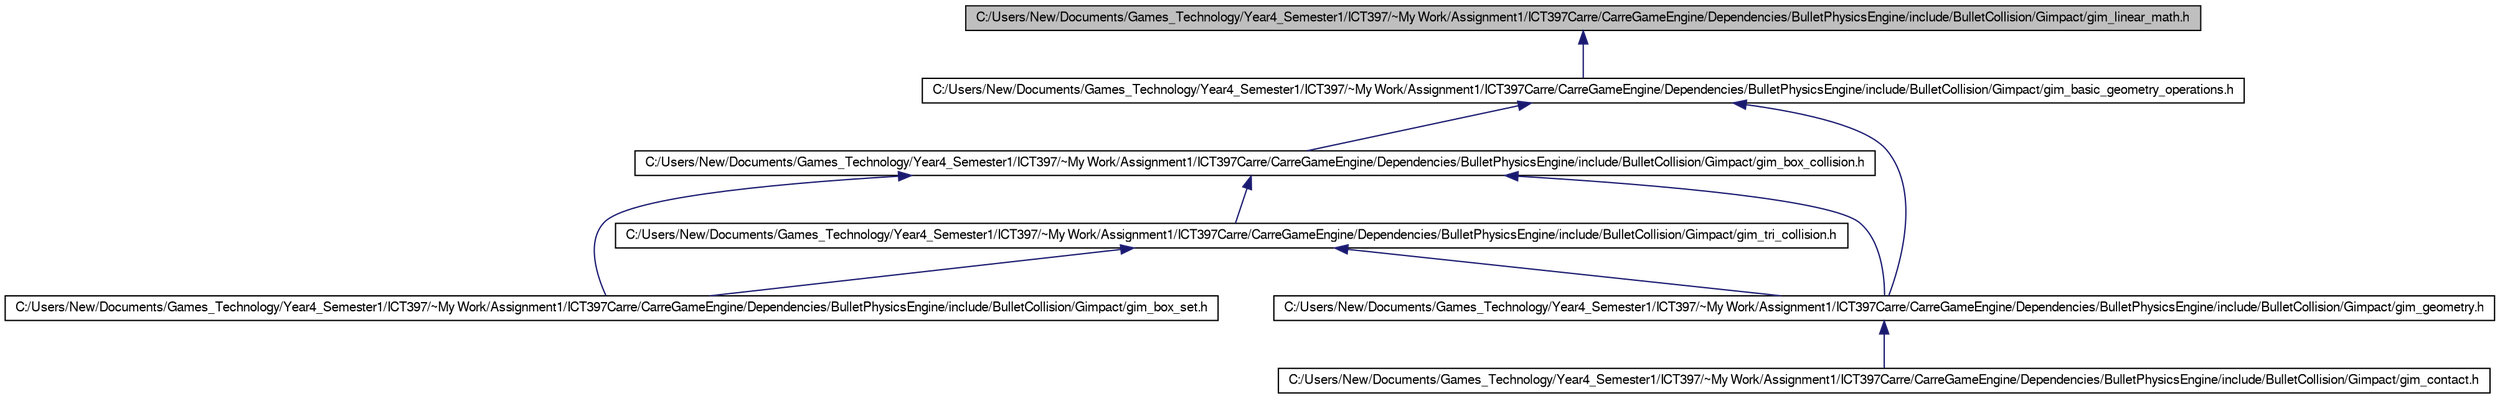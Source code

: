 digraph G
{
  bgcolor="transparent";
  edge [fontname="FreeSans",fontsize=10,labelfontname="FreeSans",labelfontsize=10];
  node [fontname="FreeSans",fontsize=10,shape=record];
  Node1 [label="C:/Users/New/Documents/Games_Technology/Year4_Semester1/ICT397/~My Work/Assignment1/ICT397Carre/CarreGameEngine/Dependencies/BulletPhysicsEngine/include/BulletCollision/Gimpact/gim_linear_math.h",height=0.2,width=0.4,color="black", fillcolor="grey75", style="filled" fontcolor="black"];
  Node1 -> Node2 [dir=back,color="midnightblue",fontsize=10,style="solid"];
  Node2 [label="C:/Users/New/Documents/Games_Technology/Year4_Semester1/ICT397/~My Work/Assignment1/ICT397Carre/CarreGameEngine/Dependencies/BulletPhysicsEngine/include/BulletCollision/Gimpact/gim_basic_geometry_operations.h",height=0.2,width=0.4,color="black",URL="$gim__basic__geometry__operations_8h.html"];
  Node2 -> Node3 [dir=back,color="midnightblue",fontsize=10,style="solid"];
  Node3 [label="C:/Users/New/Documents/Games_Technology/Year4_Semester1/ICT397/~My Work/Assignment1/ICT397Carre/CarreGameEngine/Dependencies/BulletPhysicsEngine/include/BulletCollision/Gimpact/gim_box_collision.h",height=0.2,width=0.4,color="black",URL="$gim__box__collision_8h.html"];
  Node3 -> Node4 [dir=back,color="midnightblue",fontsize=10,style="solid"];
  Node4 [label="C:/Users/New/Documents/Games_Technology/Year4_Semester1/ICT397/~My Work/Assignment1/ICT397Carre/CarreGameEngine/Dependencies/BulletPhysicsEngine/include/BulletCollision/Gimpact/gim_box_set.h",height=0.2,width=0.4,color="black",URL="$gim__box__set_8h.html"];
  Node3 -> Node5 [dir=back,color="midnightblue",fontsize=10,style="solid"];
  Node5 [label="C:/Users/New/Documents/Games_Technology/Year4_Semester1/ICT397/~My Work/Assignment1/ICT397Carre/CarreGameEngine/Dependencies/BulletPhysicsEngine/include/BulletCollision/Gimpact/gim_tri_collision.h",height=0.2,width=0.4,color="black",URL="$gim__tri__collision_8h.html"];
  Node5 -> Node4 [dir=back,color="midnightblue",fontsize=10,style="solid"];
  Node5 -> Node6 [dir=back,color="midnightblue",fontsize=10,style="solid"];
  Node6 [label="C:/Users/New/Documents/Games_Technology/Year4_Semester1/ICT397/~My Work/Assignment1/ICT397Carre/CarreGameEngine/Dependencies/BulletPhysicsEngine/include/BulletCollision/Gimpact/gim_geometry.h",height=0.2,width=0.4,color="black",URL="$gim__geometry_8h.html"];
  Node6 -> Node7 [dir=back,color="midnightblue",fontsize=10,style="solid"];
  Node7 [label="C:/Users/New/Documents/Games_Technology/Year4_Semester1/ICT397/~My Work/Assignment1/ICT397Carre/CarreGameEngine/Dependencies/BulletPhysicsEngine/include/BulletCollision/Gimpact/gim_contact.h",height=0.2,width=0.4,color="black",URL="$gim__contact_8h.html"];
  Node3 -> Node6 [dir=back,color="midnightblue",fontsize=10,style="solid"];
  Node2 -> Node6 [dir=back,color="midnightblue",fontsize=10,style="solid"];
}
